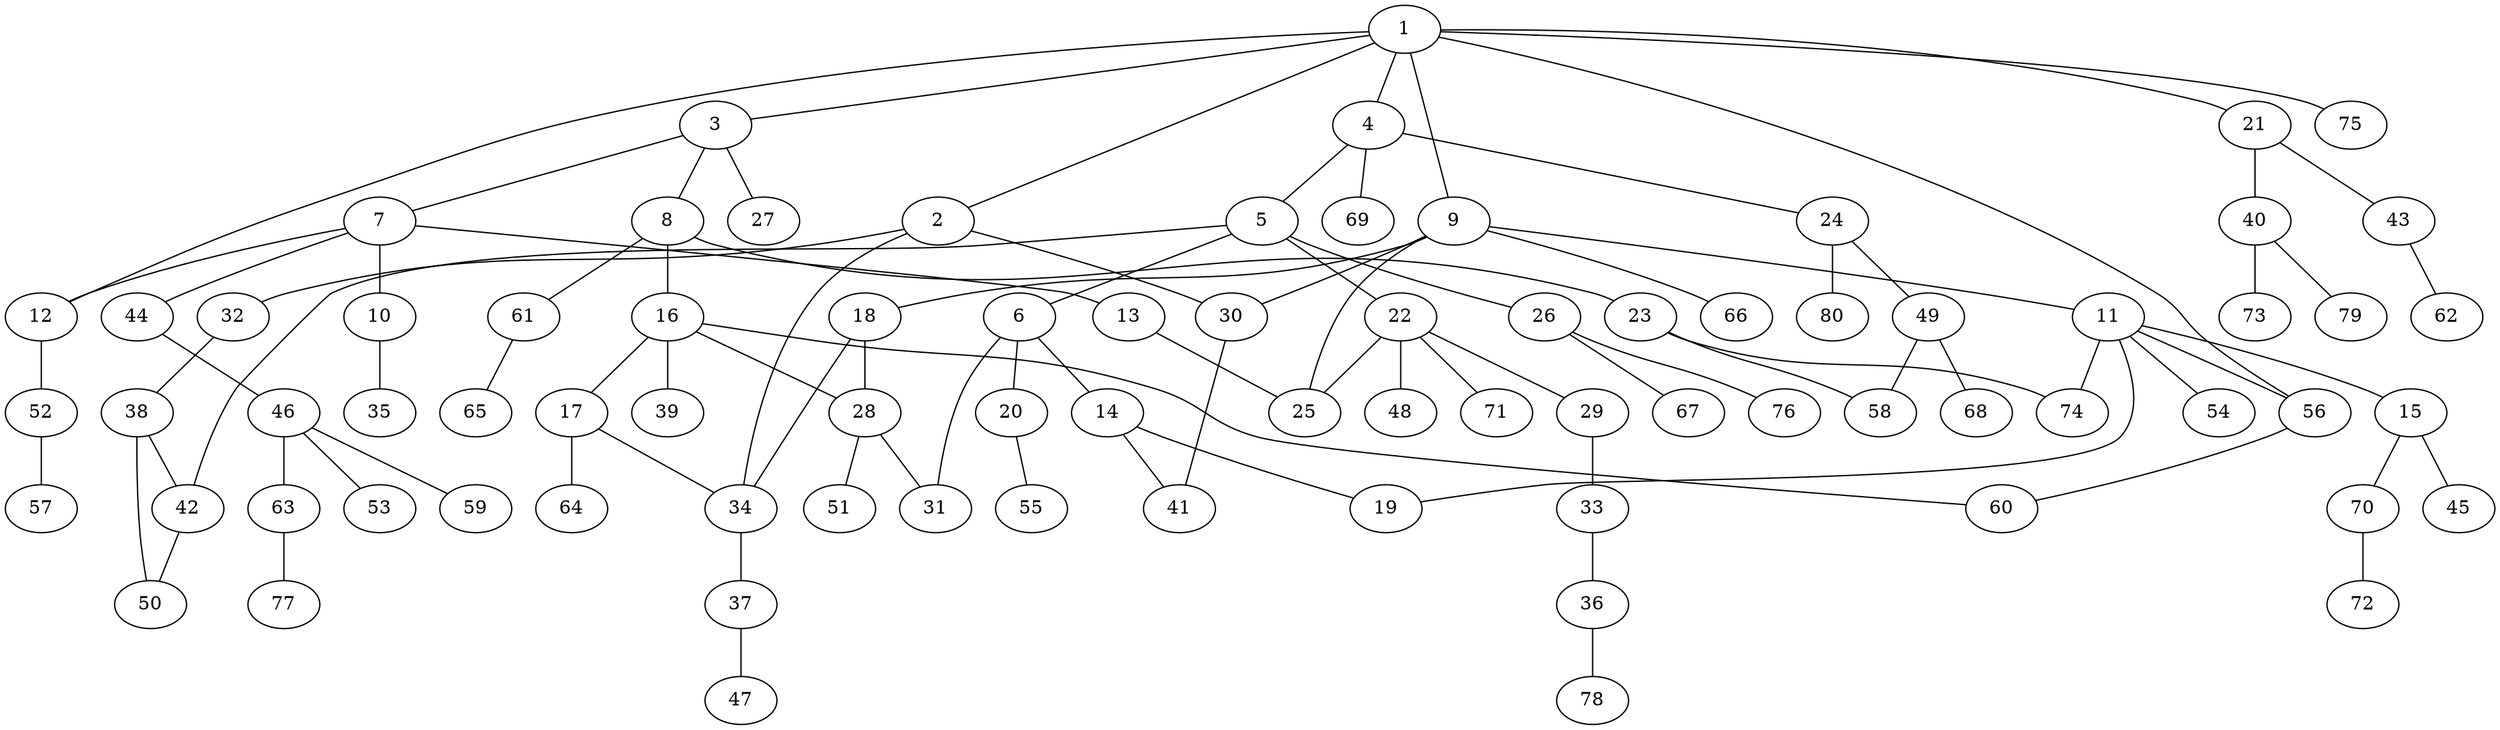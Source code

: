graph graphname {1--2
1--3
1--4
1--9
1--12
1--21
1--56
1--75
2--30
2--32
2--34
3--7
3--8
3--27
4--5
4--24
4--69
5--6
5--22
5--26
5--42
6--14
6--20
6--31
7--10
7--12
7--13
7--44
8--16
8--23
8--61
9--11
9--18
9--25
9--30
9--66
10--35
11--15
11--19
11--54
11--56
11--74
12--52
13--25
14--19
14--41
15--45
15--70
16--17
16--28
16--39
16--60
17--34
17--64
18--28
18--34
20--55
21--40
21--43
22--25
22--29
22--48
22--71
23--58
23--74
24--49
24--80
26--67
26--76
28--31
28--51
29--33
30--41
32--38
33--36
34--37
36--78
37--47
38--42
38--50
40--73
40--79
42--50
43--62
44--46
46--53
46--59
46--63
49--58
49--68
52--57
56--60
61--65
63--77
70--72
}